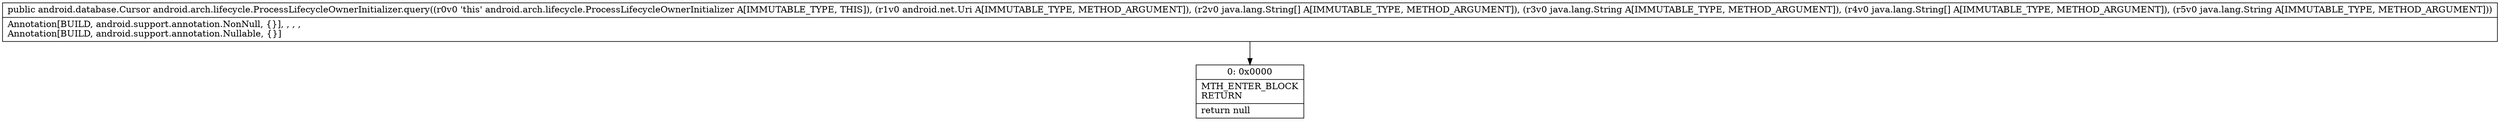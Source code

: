 digraph "CFG forandroid.arch.lifecycle.ProcessLifecycleOwnerInitializer.query(Landroid\/net\/Uri;[Ljava\/lang\/String;Ljava\/lang\/String;[Ljava\/lang\/String;Ljava\/lang\/String;)Landroid\/database\/Cursor;" {
Node_0 [shape=record,label="{0\:\ 0x0000|MTH_ENTER_BLOCK\lRETURN\l|return null\l}"];
MethodNode[shape=record,label="{public android.database.Cursor android.arch.lifecycle.ProcessLifecycleOwnerInitializer.query((r0v0 'this' android.arch.lifecycle.ProcessLifecycleOwnerInitializer A[IMMUTABLE_TYPE, THIS]), (r1v0 android.net.Uri A[IMMUTABLE_TYPE, METHOD_ARGUMENT]), (r2v0 java.lang.String[] A[IMMUTABLE_TYPE, METHOD_ARGUMENT]), (r3v0 java.lang.String A[IMMUTABLE_TYPE, METHOD_ARGUMENT]), (r4v0 java.lang.String[] A[IMMUTABLE_TYPE, METHOD_ARGUMENT]), (r5v0 java.lang.String A[IMMUTABLE_TYPE, METHOD_ARGUMENT]))  | Annotation[BUILD, android.support.annotation.NonNull, \{\}], , , , \lAnnotation[BUILD, android.support.annotation.Nullable, \{\}]\l}"];
MethodNode -> Node_0;
}

